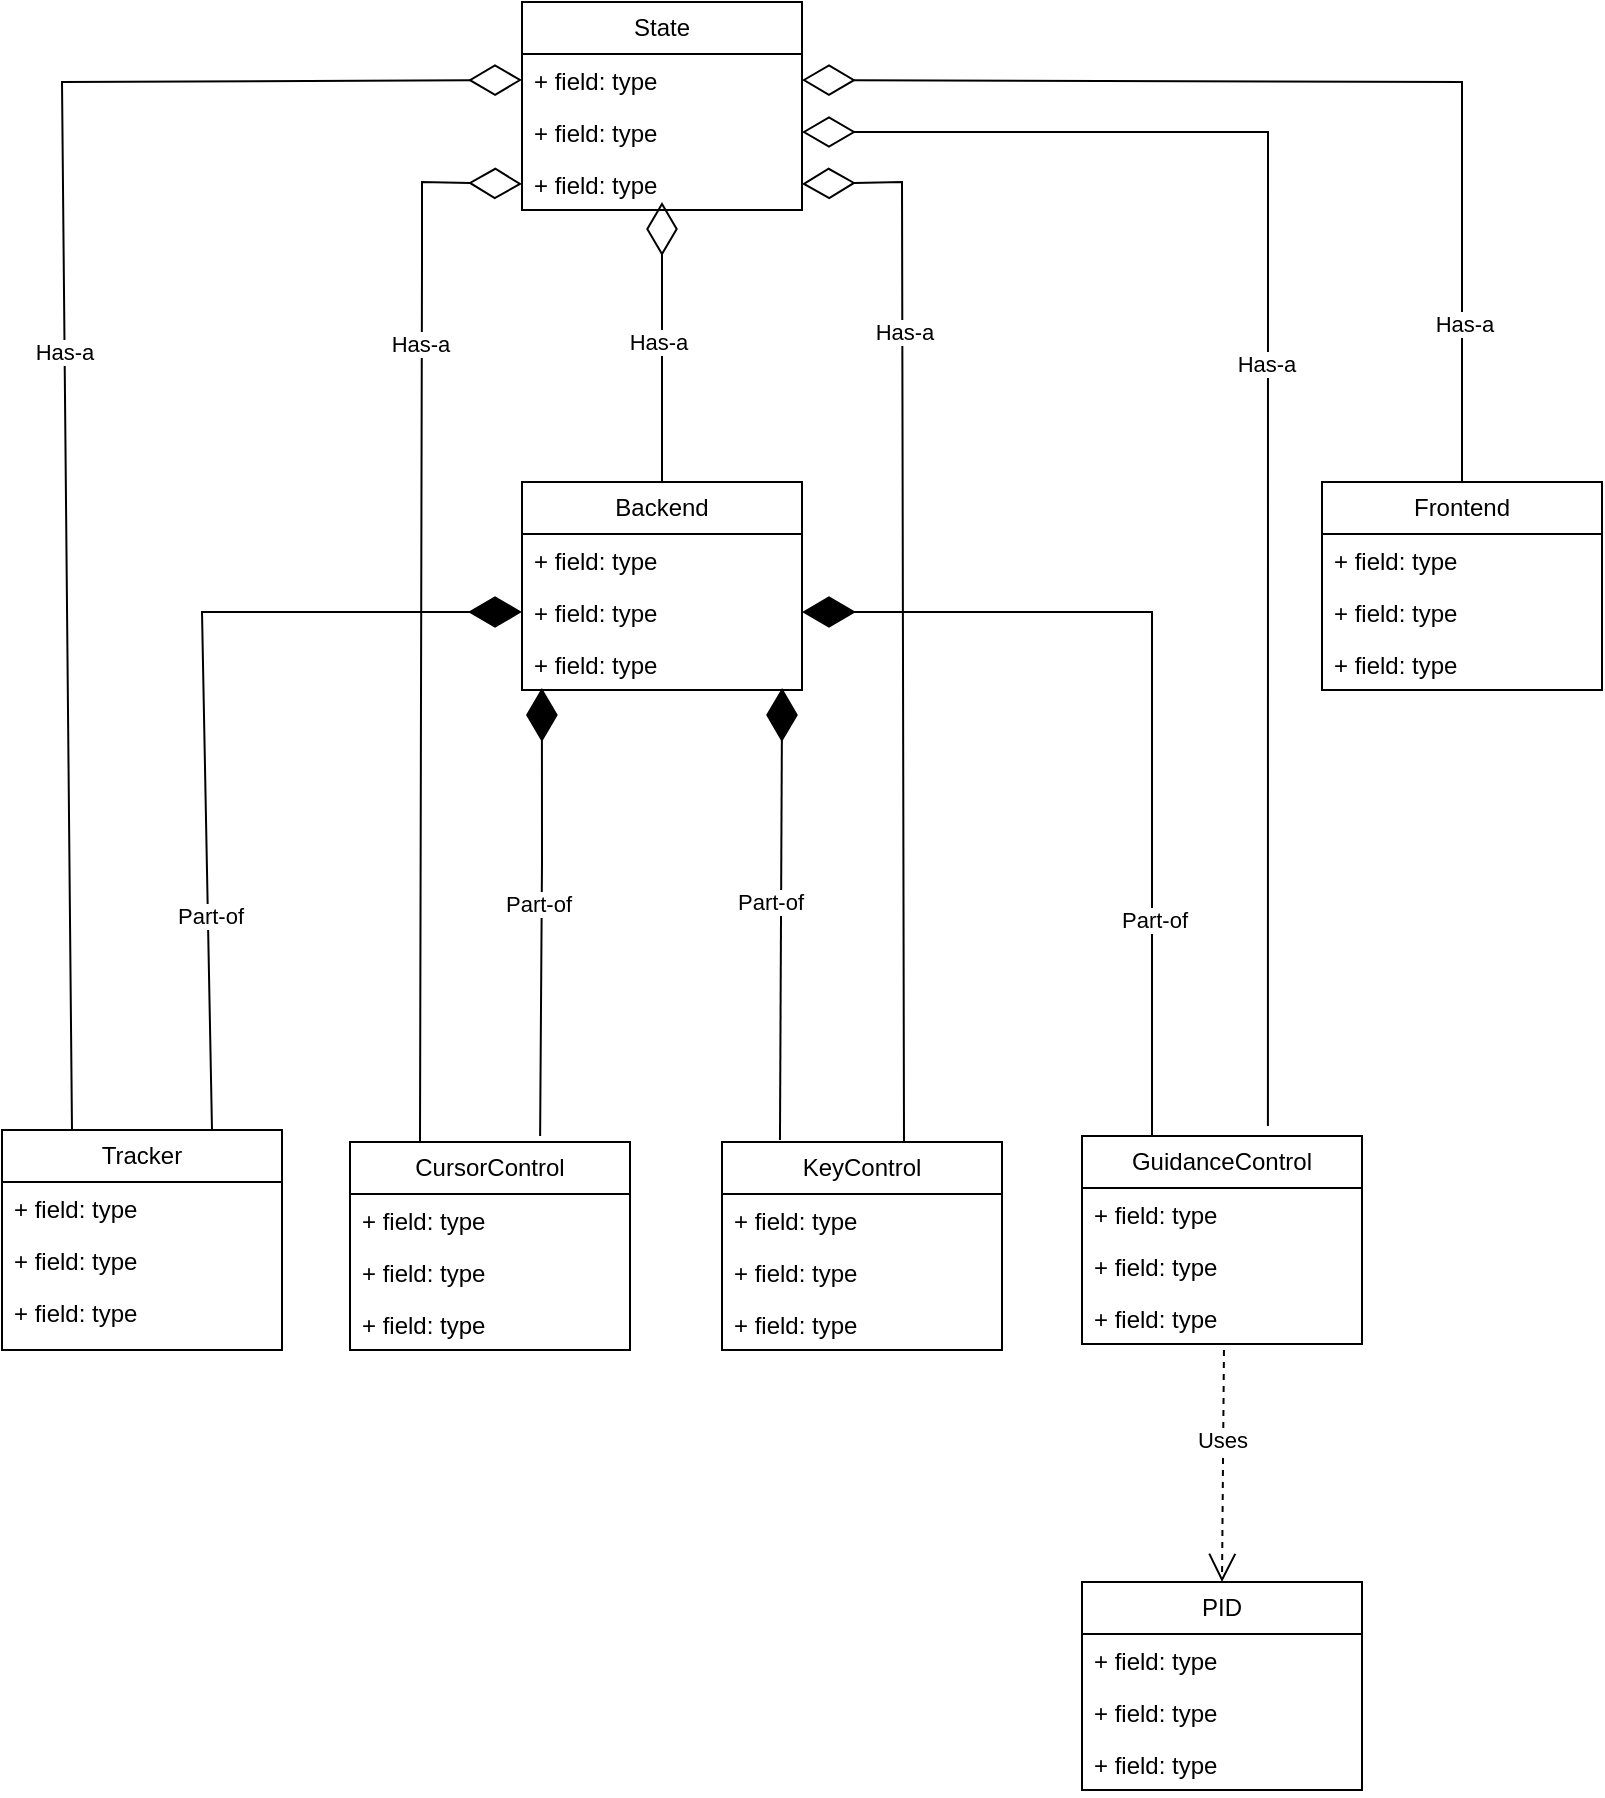 <mxfile version="21.5.0" type="device">
  <diagram id="C5RBs43oDa-KdzZeNtuy" name="Page-1">
    <mxGraphModel dx="1434" dy="1917" grid="1" gridSize="10" guides="1" tooltips="1" connect="1" arrows="1" fold="1" page="1" pageScale="1" pageWidth="827" pageHeight="1169" math="0" shadow="0">
      <root>
        <mxCell id="WIyWlLk6GJQsqaUBKTNV-0" />
        <mxCell id="WIyWlLk6GJQsqaUBKTNV-1" parent="WIyWlLk6GJQsqaUBKTNV-0" />
        <mxCell id="brxLP9tPchf7PwnVS1Vs-0" value="Backend" style="swimlane;fontStyle=0;childLayout=stackLayout;horizontal=1;startSize=26;fillColor=none;horizontalStack=0;resizeParent=1;resizeParentMax=0;resizeLast=0;collapsible=1;marginBottom=0;whiteSpace=wrap;html=1;" parent="WIyWlLk6GJQsqaUBKTNV-1" vertex="1">
          <mxGeometry x="290" y="160" width="140" height="104" as="geometry" />
        </mxCell>
        <mxCell id="brxLP9tPchf7PwnVS1Vs-1" value="+ field: type" style="text;strokeColor=none;fillColor=none;align=left;verticalAlign=top;spacingLeft=4;spacingRight=4;overflow=hidden;rotatable=0;points=[[0,0.5],[1,0.5]];portConstraint=eastwest;whiteSpace=wrap;html=1;" parent="brxLP9tPchf7PwnVS1Vs-0" vertex="1">
          <mxGeometry y="26" width="140" height="26" as="geometry" />
        </mxCell>
        <mxCell id="brxLP9tPchf7PwnVS1Vs-2" value="+ field: type" style="text;strokeColor=none;fillColor=none;align=left;verticalAlign=top;spacingLeft=4;spacingRight=4;overflow=hidden;rotatable=0;points=[[0,0.5],[1,0.5]];portConstraint=eastwest;whiteSpace=wrap;html=1;" parent="brxLP9tPchf7PwnVS1Vs-0" vertex="1">
          <mxGeometry y="52" width="140" height="26" as="geometry" />
        </mxCell>
        <mxCell id="brxLP9tPchf7PwnVS1Vs-3" value="+ field: type" style="text;strokeColor=none;fillColor=none;align=left;verticalAlign=top;spacingLeft=4;spacingRight=4;overflow=hidden;rotatable=0;points=[[0,0.5],[1,0.5]];portConstraint=eastwest;whiteSpace=wrap;html=1;" parent="brxLP9tPchf7PwnVS1Vs-0" vertex="1">
          <mxGeometry y="78" width="140" height="26" as="geometry" />
        </mxCell>
        <mxCell id="brxLP9tPchf7PwnVS1Vs-9" value="Tracker" style="swimlane;fontStyle=0;childLayout=stackLayout;horizontal=1;startSize=26;fillColor=none;horizontalStack=0;resizeParent=1;resizeParentMax=0;resizeLast=0;collapsible=1;marginBottom=0;whiteSpace=wrap;html=1;" parent="WIyWlLk6GJQsqaUBKTNV-1" vertex="1">
          <mxGeometry x="30" y="484" width="140" height="110" as="geometry" />
        </mxCell>
        <mxCell id="brxLP9tPchf7PwnVS1Vs-10" value="+ field: type" style="text;strokeColor=none;fillColor=none;align=left;verticalAlign=top;spacingLeft=4;spacingRight=4;overflow=hidden;rotatable=0;points=[[0,0.5],[1,0.5]];portConstraint=eastwest;whiteSpace=wrap;html=1;" parent="brxLP9tPchf7PwnVS1Vs-9" vertex="1">
          <mxGeometry y="26" width="140" height="26" as="geometry" />
        </mxCell>
        <mxCell id="brxLP9tPchf7PwnVS1Vs-11" value="+ field: type" style="text;strokeColor=none;fillColor=none;align=left;verticalAlign=top;spacingLeft=4;spacingRight=4;overflow=hidden;rotatable=0;points=[[0,0.5],[1,0.5]];portConstraint=eastwest;whiteSpace=wrap;html=1;" parent="brxLP9tPchf7PwnVS1Vs-9" vertex="1">
          <mxGeometry y="52" width="140" height="26" as="geometry" />
        </mxCell>
        <mxCell id="brxLP9tPchf7PwnVS1Vs-12" value="+ field: type" style="text;strokeColor=none;fillColor=none;align=left;verticalAlign=top;spacingLeft=4;spacingRight=4;overflow=hidden;rotatable=0;points=[[0,0.5],[1,0.5]];portConstraint=eastwest;whiteSpace=wrap;html=1;" parent="brxLP9tPchf7PwnVS1Vs-9" vertex="1">
          <mxGeometry y="78" width="140" height="32" as="geometry" />
        </mxCell>
        <mxCell id="brxLP9tPchf7PwnVS1Vs-13" value="GuidanceControl" style="swimlane;fontStyle=0;childLayout=stackLayout;horizontal=1;startSize=26;fillColor=none;horizontalStack=0;resizeParent=1;resizeParentMax=0;resizeLast=0;collapsible=1;marginBottom=0;whiteSpace=wrap;html=1;" parent="WIyWlLk6GJQsqaUBKTNV-1" vertex="1">
          <mxGeometry x="570" y="487" width="140" height="104" as="geometry" />
        </mxCell>
        <mxCell id="brxLP9tPchf7PwnVS1Vs-14" value="+ field: type" style="text;strokeColor=none;fillColor=none;align=left;verticalAlign=top;spacingLeft=4;spacingRight=4;overflow=hidden;rotatable=0;points=[[0,0.5],[1,0.5]];portConstraint=eastwest;whiteSpace=wrap;html=1;" parent="brxLP9tPchf7PwnVS1Vs-13" vertex="1">
          <mxGeometry y="26" width="140" height="26" as="geometry" />
        </mxCell>
        <mxCell id="brxLP9tPchf7PwnVS1Vs-15" value="+ field: type" style="text;strokeColor=none;fillColor=none;align=left;verticalAlign=top;spacingLeft=4;spacingRight=4;overflow=hidden;rotatable=0;points=[[0,0.5],[1,0.5]];portConstraint=eastwest;whiteSpace=wrap;html=1;" parent="brxLP9tPchf7PwnVS1Vs-13" vertex="1">
          <mxGeometry y="52" width="140" height="26" as="geometry" />
        </mxCell>
        <mxCell id="brxLP9tPchf7PwnVS1Vs-16" value="+ field: type" style="text;strokeColor=none;fillColor=none;align=left;verticalAlign=top;spacingLeft=4;spacingRight=4;overflow=hidden;rotatable=0;points=[[0,0.5],[1,0.5]];portConstraint=eastwest;whiteSpace=wrap;html=1;" parent="brxLP9tPchf7PwnVS1Vs-13" vertex="1">
          <mxGeometry y="78" width="140" height="26" as="geometry" />
        </mxCell>
        <mxCell id="brxLP9tPchf7PwnVS1Vs-17" value="KeyControl" style="swimlane;fontStyle=0;childLayout=stackLayout;horizontal=1;startSize=26;fillColor=none;horizontalStack=0;resizeParent=1;resizeParentMax=0;resizeLast=0;collapsible=1;marginBottom=0;whiteSpace=wrap;html=1;" parent="WIyWlLk6GJQsqaUBKTNV-1" vertex="1">
          <mxGeometry x="390" y="490" width="140" height="104" as="geometry" />
        </mxCell>
        <mxCell id="brxLP9tPchf7PwnVS1Vs-18" value="+ field: type" style="text;strokeColor=none;fillColor=none;align=left;verticalAlign=top;spacingLeft=4;spacingRight=4;overflow=hidden;rotatable=0;points=[[0,0.5],[1,0.5]];portConstraint=eastwest;whiteSpace=wrap;html=1;" parent="brxLP9tPchf7PwnVS1Vs-17" vertex="1">
          <mxGeometry y="26" width="140" height="26" as="geometry" />
        </mxCell>
        <mxCell id="brxLP9tPchf7PwnVS1Vs-19" value="+ field: type" style="text;strokeColor=none;fillColor=none;align=left;verticalAlign=top;spacingLeft=4;spacingRight=4;overflow=hidden;rotatable=0;points=[[0,0.5],[1,0.5]];portConstraint=eastwest;whiteSpace=wrap;html=1;" parent="brxLP9tPchf7PwnVS1Vs-17" vertex="1">
          <mxGeometry y="52" width="140" height="26" as="geometry" />
        </mxCell>
        <mxCell id="brxLP9tPchf7PwnVS1Vs-20" value="+ field: type" style="text;strokeColor=none;fillColor=none;align=left;verticalAlign=top;spacingLeft=4;spacingRight=4;overflow=hidden;rotatable=0;points=[[0,0.5],[1,0.5]];portConstraint=eastwest;whiteSpace=wrap;html=1;" parent="brxLP9tPchf7PwnVS1Vs-17" vertex="1">
          <mxGeometry y="78" width="140" height="26" as="geometry" />
        </mxCell>
        <mxCell id="brxLP9tPchf7PwnVS1Vs-21" value="CursorControl" style="swimlane;fontStyle=0;childLayout=stackLayout;horizontal=1;startSize=26;fillColor=none;horizontalStack=0;resizeParent=1;resizeParentMax=0;resizeLast=0;collapsible=1;marginBottom=0;whiteSpace=wrap;html=1;" parent="WIyWlLk6GJQsqaUBKTNV-1" vertex="1">
          <mxGeometry x="204" y="490" width="140" height="104" as="geometry" />
        </mxCell>
        <mxCell id="brxLP9tPchf7PwnVS1Vs-22" value="+ field: type" style="text;strokeColor=none;fillColor=none;align=left;verticalAlign=top;spacingLeft=4;spacingRight=4;overflow=hidden;rotatable=0;points=[[0,0.5],[1,0.5]];portConstraint=eastwest;whiteSpace=wrap;html=1;" parent="brxLP9tPchf7PwnVS1Vs-21" vertex="1">
          <mxGeometry y="26" width="140" height="26" as="geometry" />
        </mxCell>
        <mxCell id="brxLP9tPchf7PwnVS1Vs-23" value="+ field: type" style="text;strokeColor=none;fillColor=none;align=left;verticalAlign=top;spacingLeft=4;spacingRight=4;overflow=hidden;rotatable=0;points=[[0,0.5],[1,0.5]];portConstraint=eastwest;whiteSpace=wrap;html=1;" parent="brxLP9tPchf7PwnVS1Vs-21" vertex="1">
          <mxGeometry y="52" width="140" height="26" as="geometry" />
        </mxCell>
        <mxCell id="brxLP9tPchf7PwnVS1Vs-24" value="+ field: type" style="text;strokeColor=none;fillColor=none;align=left;verticalAlign=top;spacingLeft=4;spacingRight=4;overflow=hidden;rotatable=0;points=[[0,0.5],[1,0.5]];portConstraint=eastwest;whiteSpace=wrap;html=1;" parent="brxLP9tPchf7PwnVS1Vs-21" vertex="1">
          <mxGeometry y="78" width="140" height="26" as="geometry" />
        </mxCell>
        <mxCell id="t3P_MTJ4Gyv1mM2NPNGY-1" value="PID" style="swimlane;fontStyle=0;childLayout=stackLayout;horizontal=1;startSize=26;fillColor=none;horizontalStack=0;resizeParent=1;resizeParentMax=0;resizeLast=0;collapsible=1;marginBottom=0;whiteSpace=wrap;html=1;" parent="WIyWlLk6GJQsqaUBKTNV-1" vertex="1">
          <mxGeometry x="570" y="710" width="140" height="104" as="geometry" />
        </mxCell>
        <mxCell id="t3P_MTJ4Gyv1mM2NPNGY-2" value="+ field: type" style="text;strokeColor=none;fillColor=none;align=left;verticalAlign=top;spacingLeft=4;spacingRight=4;overflow=hidden;rotatable=0;points=[[0,0.5],[1,0.5]];portConstraint=eastwest;whiteSpace=wrap;html=1;" parent="t3P_MTJ4Gyv1mM2NPNGY-1" vertex="1">
          <mxGeometry y="26" width="140" height="26" as="geometry" />
        </mxCell>
        <mxCell id="t3P_MTJ4Gyv1mM2NPNGY-3" value="+ field: type" style="text;strokeColor=none;fillColor=none;align=left;verticalAlign=top;spacingLeft=4;spacingRight=4;overflow=hidden;rotatable=0;points=[[0,0.5],[1,0.5]];portConstraint=eastwest;whiteSpace=wrap;html=1;" parent="t3P_MTJ4Gyv1mM2NPNGY-1" vertex="1">
          <mxGeometry y="52" width="140" height="26" as="geometry" />
        </mxCell>
        <mxCell id="t3P_MTJ4Gyv1mM2NPNGY-4" value="+ field: type" style="text;strokeColor=none;fillColor=none;align=left;verticalAlign=top;spacingLeft=4;spacingRight=4;overflow=hidden;rotatable=0;points=[[0,0.5],[1,0.5]];portConstraint=eastwest;whiteSpace=wrap;html=1;" parent="t3P_MTJ4Gyv1mM2NPNGY-1" vertex="1">
          <mxGeometry y="78" width="140" height="26" as="geometry" />
        </mxCell>
        <mxCell id="zrSlGi6PeekP9akPcOOB-0" value="Frontend" style="swimlane;fontStyle=0;childLayout=stackLayout;horizontal=1;startSize=26;fillColor=none;horizontalStack=0;resizeParent=1;resizeParentMax=0;resizeLast=0;collapsible=1;marginBottom=0;whiteSpace=wrap;html=1;" parent="WIyWlLk6GJQsqaUBKTNV-1" vertex="1">
          <mxGeometry x="690" y="160" width="140" height="104" as="geometry" />
        </mxCell>
        <mxCell id="zrSlGi6PeekP9akPcOOB-1" value="+ field: type" style="text;strokeColor=none;fillColor=none;align=left;verticalAlign=top;spacingLeft=4;spacingRight=4;overflow=hidden;rotatable=0;points=[[0,0.5],[1,0.5]];portConstraint=eastwest;whiteSpace=wrap;html=1;" parent="zrSlGi6PeekP9akPcOOB-0" vertex="1">
          <mxGeometry y="26" width="140" height="26" as="geometry" />
        </mxCell>
        <mxCell id="zrSlGi6PeekP9akPcOOB-2" value="+ field: type" style="text;strokeColor=none;fillColor=none;align=left;verticalAlign=top;spacingLeft=4;spacingRight=4;overflow=hidden;rotatable=0;points=[[0,0.5],[1,0.5]];portConstraint=eastwest;whiteSpace=wrap;html=1;" parent="zrSlGi6PeekP9akPcOOB-0" vertex="1">
          <mxGeometry y="52" width="140" height="26" as="geometry" />
        </mxCell>
        <mxCell id="zrSlGi6PeekP9akPcOOB-3" value="+ field: type" style="text;strokeColor=none;fillColor=none;align=left;verticalAlign=top;spacingLeft=4;spacingRight=4;overflow=hidden;rotatable=0;points=[[0,0.5],[1,0.5]];portConstraint=eastwest;whiteSpace=wrap;html=1;" parent="zrSlGi6PeekP9akPcOOB-0" vertex="1">
          <mxGeometry y="78" width="140" height="26" as="geometry" />
        </mxCell>
        <mxCell id="zrSlGi6PeekP9akPcOOB-4" value="State" style="swimlane;fontStyle=0;childLayout=stackLayout;horizontal=1;startSize=26;fillColor=none;horizontalStack=0;resizeParent=1;resizeParentMax=0;resizeLast=0;collapsible=1;marginBottom=0;whiteSpace=wrap;html=1;" parent="WIyWlLk6GJQsqaUBKTNV-1" vertex="1">
          <mxGeometry x="290" y="-80" width="140" height="104" as="geometry" />
        </mxCell>
        <mxCell id="zrSlGi6PeekP9akPcOOB-5" value="+ field: type" style="text;strokeColor=none;fillColor=none;align=left;verticalAlign=top;spacingLeft=4;spacingRight=4;overflow=hidden;rotatable=0;points=[[0,0.5],[1,0.5]];portConstraint=eastwest;whiteSpace=wrap;html=1;" parent="zrSlGi6PeekP9akPcOOB-4" vertex="1">
          <mxGeometry y="26" width="140" height="26" as="geometry" />
        </mxCell>
        <mxCell id="zrSlGi6PeekP9akPcOOB-6" value="+ field: type" style="text;strokeColor=none;fillColor=none;align=left;verticalAlign=top;spacingLeft=4;spacingRight=4;overflow=hidden;rotatable=0;points=[[0,0.5],[1,0.5]];portConstraint=eastwest;whiteSpace=wrap;html=1;" parent="zrSlGi6PeekP9akPcOOB-4" vertex="1">
          <mxGeometry y="52" width="140" height="26" as="geometry" />
        </mxCell>
        <mxCell id="zrSlGi6PeekP9akPcOOB-7" value="+ field: type" style="text;strokeColor=none;fillColor=none;align=left;verticalAlign=top;spacingLeft=4;spacingRight=4;overflow=hidden;rotatable=0;points=[[0,0.5],[1,0.5]];portConstraint=eastwest;whiteSpace=wrap;html=1;" parent="zrSlGi6PeekP9akPcOOB-4" vertex="1">
          <mxGeometry y="78" width="140" height="26" as="geometry" />
        </mxCell>
        <mxCell id="HonSdE5ZIunF49ctwcQI-1" value="" style="endArrow=diamondThin;endFill=0;endSize=24;html=1;rounded=0;exitX=0.25;exitY=0;exitDx=0;exitDy=0;entryX=0;entryY=0.5;entryDx=0;entryDy=0;" parent="WIyWlLk6GJQsqaUBKTNV-1" source="brxLP9tPchf7PwnVS1Vs-9" target="zrSlGi6PeekP9akPcOOB-5" edge="1">
          <mxGeometry width="160" relative="1" as="geometry">
            <mxPoint x="420" y="210" as="sourcePoint" />
            <mxPoint x="580" y="210" as="targetPoint" />
            <Array as="points">
              <mxPoint x="60" y="-40" />
            </Array>
          </mxGeometry>
        </mxCell>
        <mxCell id="HonSdE5ZIunF49ctwcQI-17" value="Has-a" style="edgeLabel;html=1;align=center;verticalAlign=middle;resizable=0;points=[];" parent="HonSdE5ZIunF49ctwcQI-1" vertex="1" connectable="0">
          <mxGeometry x="0.032" y="1" relative="1" as="geometry">
            <mxPoint as="offset" />
          </mxGeometry>
        </mxCell>
        <mxCell id="HonSdE5ZIunF49ctwcQI-2" value="" style="endArrow=diamondThin;endFill=0;endSize=24;html=1;rounded=0;exitX=0.25;exitY=0;exitDx=0;exitDy=0;entryX=0;entryY=0.5;entryDx=0;entryDy=0;" parent="WIyWlLk6GJQsqaUBKTNV-1" source="brxLP9tPchf7PwnVS1Vs-21" target="zrSlGi6PeekP9akPcOOB-7" edge="1">
          <mxGeometry width="160" relative="1" as="geometry">
            <mxPoint x="75" y="500" as="sourcePoint" />
            <mxPoint x="300" y="-31" as="targetPoint" />
            <Array as="points">
              <mxPoint x="240" y="50" />
              <mxPoint x="240" y="10" />
            </Array>
          </mxGeometry>
        </mxCell>
        <mxCell id="HonSdE5ZIunF49ctwcQI-18" value="Has-a" style="edgeLabel;html=1;align=center;verticalAlign=middle;resizable=0;points=[];" parent="HonSdE5ZIunF49ctwcQI-2" vertex="1" connectable="0">
          <mxGeometry x="0.506" y="1" relative="1" as="geometry">
            <mxPoint as="offset" />
          </mxGeometry>
        </mxCell>
        <mxCell id="HonSdE5ZIunF49ctwcQI-3" value="" style="endArrow=diamondThin;endFill=0;endSize=24;html=1;rounded=0;exitX=0.65;exitY=0;exitDx=0;exitDy=0;entryX=1;entryY=0.5;entryDx=0;entryDy=0;exitPerimeter=0;" parent="WIyWlLk6GJQsqaUBKTNV-1" source="brxLP9tPchf7PwnVS1Vs-17" target="zrSlGi6PeekP9akPcOOB-7" edge="1">
          <mxGeometry width="160" relative="1" as="geometry">
            <mxPoint x="249" y="500" as="sourcePoint" />
            <mxPoint x="300" y="21" as="targetPoint" />
            <Array as="points">
              <mxPoint x="480" y="10" />
            </Array>
          </mxGeometry>
        </mxCell>
        <mxCell id="HonSdE5ZIunF49ctwcQI-20" value="Has-a" style="edgeLabel;html=1;align=center;verticalAlign=middle;resizable=0;points=[];" parent="HonSdE5ZIunF49ctwcQI-3" vertex="1" connectable="0">
          <mxGeometry x="0.528" y="-1" relative="1" as="geometry">
            <mxPoint as="offset" />
          </mxGeometry>
        </mxCell>
        <mxCell id="HonSdE5ZIunF49ctwcQI-4" value="" style="endArrow=diamondThin;endFill=0;endSize=24;html=1;rounded=0;exitX=0.664;exitY=-0.048;exitDx=0;exitDy=0;exitPerimeter=0;entryX=1;entryY=0.5;entryDx=0;entryDy=0;" parent="WIyWlLk6GJQsqaUBKTNV-1" source="brxLP9tPchf7PwnVS1Vs-13" target="zrSlGi6PeekP9akPcOOB-6" edge="1">
          <mxGeometry width="160" relative="1" as="geometry">
            <mxPoint x="75" y="500" as="sourcePoint" />
            <mxPoint x="430" y="-30" as="targetPoint" />
            <Array as="points">
              <mxPoint x="663" y="-15" />
            </Array>
          </mxGeometry>
        </mxCell>
        <mxCell id="HonSdE5ZIunF49ctwcQI-21" value="Has-a" style="edgeLabel;html=1;align=center;verticalAlign=middle;resizable=0;points=[];" parent="HonSdE5ZIunF49ctwcQI-4" vertex="1" connectable="0">
          <mxGeometry x="0.045" y="1" relative="1" as="geometry">
            <mxPoint as="offset" />
          </mxGeometry>
        </mxCell>
        <mxCell id="HonSdE5ZIunF49ctwcQI-5" value="" style="endArrow=diamondThin;endFill=1;endSize=24;html=1;rounded=0;exitX=0.75;exitY=0;exitDx=0;exitDy=0;entryX=0;entryY=0.5;entryDx=0;entryDy=0;" parent="WIyWlLk6GJQsqaUBKTNV-1" source="brxLP9tPchf7PwnVS1Vs-9" target="brxLP9tPchf7PwnVS1Vs-2" edge="1">
          <mxGeometry width="160" relative="1" as="geometry">
            <mxPoint x="420" y="430" as="sourcePoint" />
            <mxPoint x="580" y="430" as="targetPoint" />
            <Array as="points">
              <mxPoint x="130" y="225" />
            </Array>
          </mxGeometry>
        </mxCell>
        <mxCell id="HonSdE5ZIunF49ctwcQI-16" value="Part-of" style="edgeLabel;html=1;align=center;verticalAlign=middle;resizable=0;points=[];" parent="HonSdE5ZIunF49ctwcQI-5" vertex="1" connectable="0">
          <mxGeometry x="-0.486" y="-1" relative="1" as="geometry">
            <mxPoint as="offset" />
          </mxGeometry>
        </mxCell>
        <mxCell id="HonSdE5ZIunF49ctwcQI-7" value="" style="endArrow=diamondThin;endFill=1;endSize=24;html=1;rounded=0;exitX=0.679;exitY=-0.029;exitDx=0;exitDy=0;entryX=0.071;entryY=0.962;entryDx=0;entryDy=0;entryPerimeter=0;exitPerimeter=0;" parent="WIyWlLk6GJQsqaUBKTNV-1" source="brxLP9tPchf7PwnVS1Vs-21" target="brxLP9tPchf7PwnVS1Vs-3" edge="1">
          <mxGeometry width="160" relative="1" as="geometry">
            <mxPoint x="145" y="494" as="sourcePoint" />
            <mxPoint x="300" y="209" as="targetPoint" />
            <Array as="points">
              <mxPoint x="300" y="350" />
            </Array>
          </mxGeometry>
        </mxCell>
        <mxCell id="HonSdE5ZIunF49ctwcQI-15" value="Part-of" style="edgeLabel;html=1;align=center;verticalAlign=middle;resizable=0;points=[];" parent="HonSdE5ZIunF49ctwcQI-7" vertex="1" connectable="0">
          <mxGeometry x="0.036" y="2" relative="1" as="geometry">
            <mxPoint as="offset" />
          </mxGeometry>
        </mxCell>
        <mxCell id="HonSdE5ZIunF49ctwcQI-8" value="" style="endArrow=diamondThin;endFill=1;endSize=24;html=1;rounded=0;entryX=0.929;entryY=0.962;entryDx=0;entryDy=0;entryPerimeter=0;exitX=0.207;exitY=-0.01;exitDx=0;exitDy=0;exitPerimeter=0;" parent="WIyWlLk6GJQsqaUBKTNV-1" source="brxLP9tPchf7PwnVS1Vs-17" target="brxLP9tPchf7PwnVS1Vs-3" edge="1">
          <mxGeometry width="160" relative="1" as="geometry">
            <mxPoint x="309" y="497" as="sourcePoint" />
            <mxPoint x="310" y="273" as="targetPoint" />
            <Array as="points" />
          </mxGeometry>
        </mxCell>
        <mxCell id="HonSdE5ZIunF49ctwcQI-14" value="Part-of" style="edgeLabel;html=1;align=center;verticalAlign=middle;resizable=0;points=[];" parent="HonSdE5ZIunF49ctwcQI-8" vertex="1" connectable="0">
          <mxGeometry x="0.08" y="2" relative="1" as="geometry">
            <mxPoint x="-4" y="3" as="offset" />
          </mxGeometry>
        </mxCell>
        <mxCell id="HonSdE5ZIunF49ctwcQI-9" value="" style="endArrow=diamondThin;endFill=1;endSize=24;html=1;rounded=0;exitX=0.25;exitY=0;exitDx=0;exitDy=0;entryX=1;entryY=0.5;entryDx=0;entryDy=0;" parent="WIyWlLk6GJQsqaUBKTNV-1" source="brxLP9tPchf7PwnVS1Vs-13" target="brxLP9tPchf7PwnVS1Vs-2" edge="1">
          <mxGeometry width="160" relative="1" as="geometry">
            <mxPoint x="145" y="494" as="sourcePoint" />
            <mxPoint x="300" y="209" as="targetPoint" />
            <Array as="points">
              <mxPoint x="605" y="225" />
            </Array>
          </mxGeometry>
        </mxCell>
        <mxCell id="HonSdE5ZIunF49ctwcQI-13" value="Part-of" style="edgeLabel;html=1;align=center;verticalAlign=middle;resizable=0;points=[];" parent="HonSdE5ZIunF49ctwcQI-9" vertex="1" connectable="0">
          <mxGeometry x="-0.296" y="-1" relative="1" as="geometry">
            <mxPoint y="46" as="offset" />
          </mxGeometry>
        </mxCell>
        <mxCell id="HonSdE5ZIunF49ctwcQI-10" value="Uses" style="endArrow=open;endSize=12;dashed=1;html=1;rounded=0;exitX=0.507;exitY=1.115;exitDx=0;exitDy=0;exitPerimeter=0;entryX=0.5;entryY=0;entryDx=0;entryDy=0;" parent="WIyWlLk6GJQsqaUBKTNV-1" source="brxLP9tPchf7PwnVS1Vs-16" target="t3P_MTJ4Gyv1mM2NPNGY-1" edge="1">
          <mxGeometry x="-0.212" y="-1" width="160" relative="1" as="geometry">
            <mxPoint x="420" y="660" as="sourcePoint" />
            <mxPoint x="580" y="660" as="targetPoint" />
            <mxPoint as="offset" />
          </mxGeometry>
        </mxCell>
        <mxCell id="HonSdE5ZIunF49ctwcQI-12" value="" style="endArrow=diamondThin;endFill=0;endSize=24;html=1;rounded=0;exitX=0.5;exitY=0;exitDx=0;exitDy=0;" parent="WIyWlLk6GJQsqaUBKTNV-1" source="brxLP9tPchf7PwnVS1Vs-0" edge="1">
          <mxGeometry width="160" relative="1" as="geometry">
            <mxPoint x="760" y="70" as="sourcePoint" />
            <mxPoint x="360" y="20" as="targetPoint" />
            <Array as="points" />
          </mxGeometry>
        </mxCell>
        <mxCell id="HonSdE5ZIunF49ctwcQI-19" value="Has-a" style="edgeLabel;html=1;align=center;verticalAlign=middle;resizable=0;points=[];" parent="HonSdE5ZIunF49ctwcQI-12" vertex="1" connectable="0">
          <mxGeometry y="2" relative="1" as="geometry">
            <mxPoint as="offset" />
          </mxGeometry>
        </mxCell>
        <mxCell id="Fw2C5XKCAkwCgAZSzkhI-0" value="" style="endArrow=diamondThin;endFill=0;endSize=24;html=1;rounded=0;entryX=1;entryY=0.5;entryDx=0;entryDy=0;exitX=0.5;exitY=0;exitDx=0;exitDy=0;" parent="WIyWlLk6GJQsqaUBKTNV-1" source="zrSlGi6PeekP9akPcOOB-0" target="zrSlGi6PeekP9akPcOOB-5" edge="1">
          <mxGeometry width="160" relative="1" as="geometry">
            <mxPoint x="650" y="110" as="sourcePoint" />
            <mxPoint x="810" y="110" as="targetPoint" />
            <Array as="points">
              <mxPoint x="760" y="-40" />
            </Array>
          </mxGeometry>
        </mxCell>
        <mxCell id="Fw2C5XKCAkwCgAZSzkhI-1" value="Has-a" style="edgeLabel;html=1;align=center;verticalAlign=middle;resizable=0;points=[];" parent="Fw2C5XKCAkwCgAZSzkhI-0" vertex="1" connectable="0">
          <mxGeometry x="-0.7" y="-1" relative="1" as="geometry">
            <mxPoint as="offset" />
          </mxGeometry>
        </mxCell>
      </root>
    </mxGraphModel>
  </diagram>
</mxfile>
